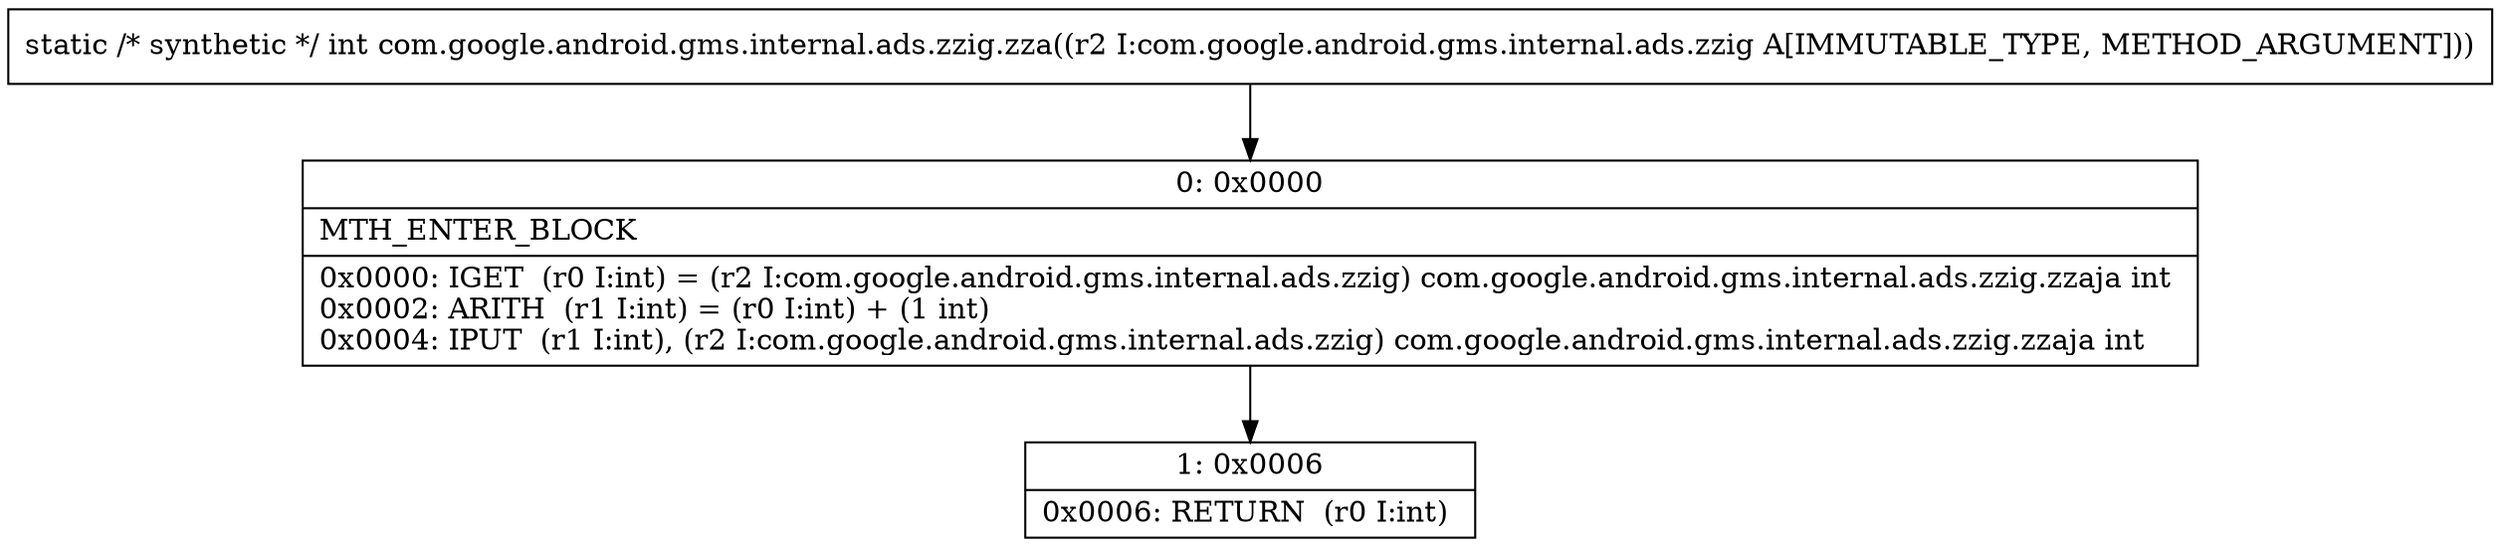 digraph "CFG forcom.google.android.gms.internal.ads.zzig.zza(Lcom\/google\/android\/gms\/internal\/ads\/zzig;)I" {
Node_0 [shape=record,label="{0\:\ 0x0000|MTH_ENTER_BLOCK\l|0x0000: IGET  (r0 I:int) = (r2 I:com.google.android.gms.internal.ads.zzig) com.google.android.gms.internal.ads.zzig.zzaja int \l0x0002: ARITH  (r1 I:int) = (r0 I:int) + (1 int) \l0x0004: IPUT  (r1 I:int), (r2 I:com.google.android.gms.internal.ads.zzig) com.google.android.gms.internal.ads.zzig.zzaja int \l}"];
Node_1 [shape=record,label="{1\:\ 0x0006|0x0006: RETURN  (r0 I:int) \l}"];
MethodNode[shape=record,label="{static \/* synthetic *\/ int com.google.android.gms.internal.ads.zzig.zza((r2 I:com.google.android.gms.internal.ads.zzig A[IMMUTABLE_TYPE, METHOD_ARGUMENT])) }"];
MethodNode -> Node_0;
Node_0 -> Node_1;
}

